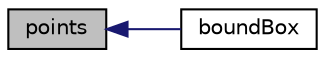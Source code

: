 digraph "points"
{
  bgcolor="transparent";
  edge [fontname="Helvetica",fontsize="10",labelfontname="Helvetica",labelfontsize="10"];
  node [fontname="Helvetica",fontsize="10",shape=record];
  rankdir="LR";
  Node994 [label="points",height=0.2,width=0.4,color="black", fillcolor="grey75", style="filled", fontcolor="black"];
  Node994 -> Node995 [dir="back",color="midnightblue",fontsize="10",style="solid",fontname="Helvetica"];
  Node995 [label="boundBox",height=0.2,width=0.4,color="black",URL="$a28253.html#ac58b72e74b6663df22b217a13bbcf381",tooltip="Construct as the bounding box of the given temporary pointField. "];
}
